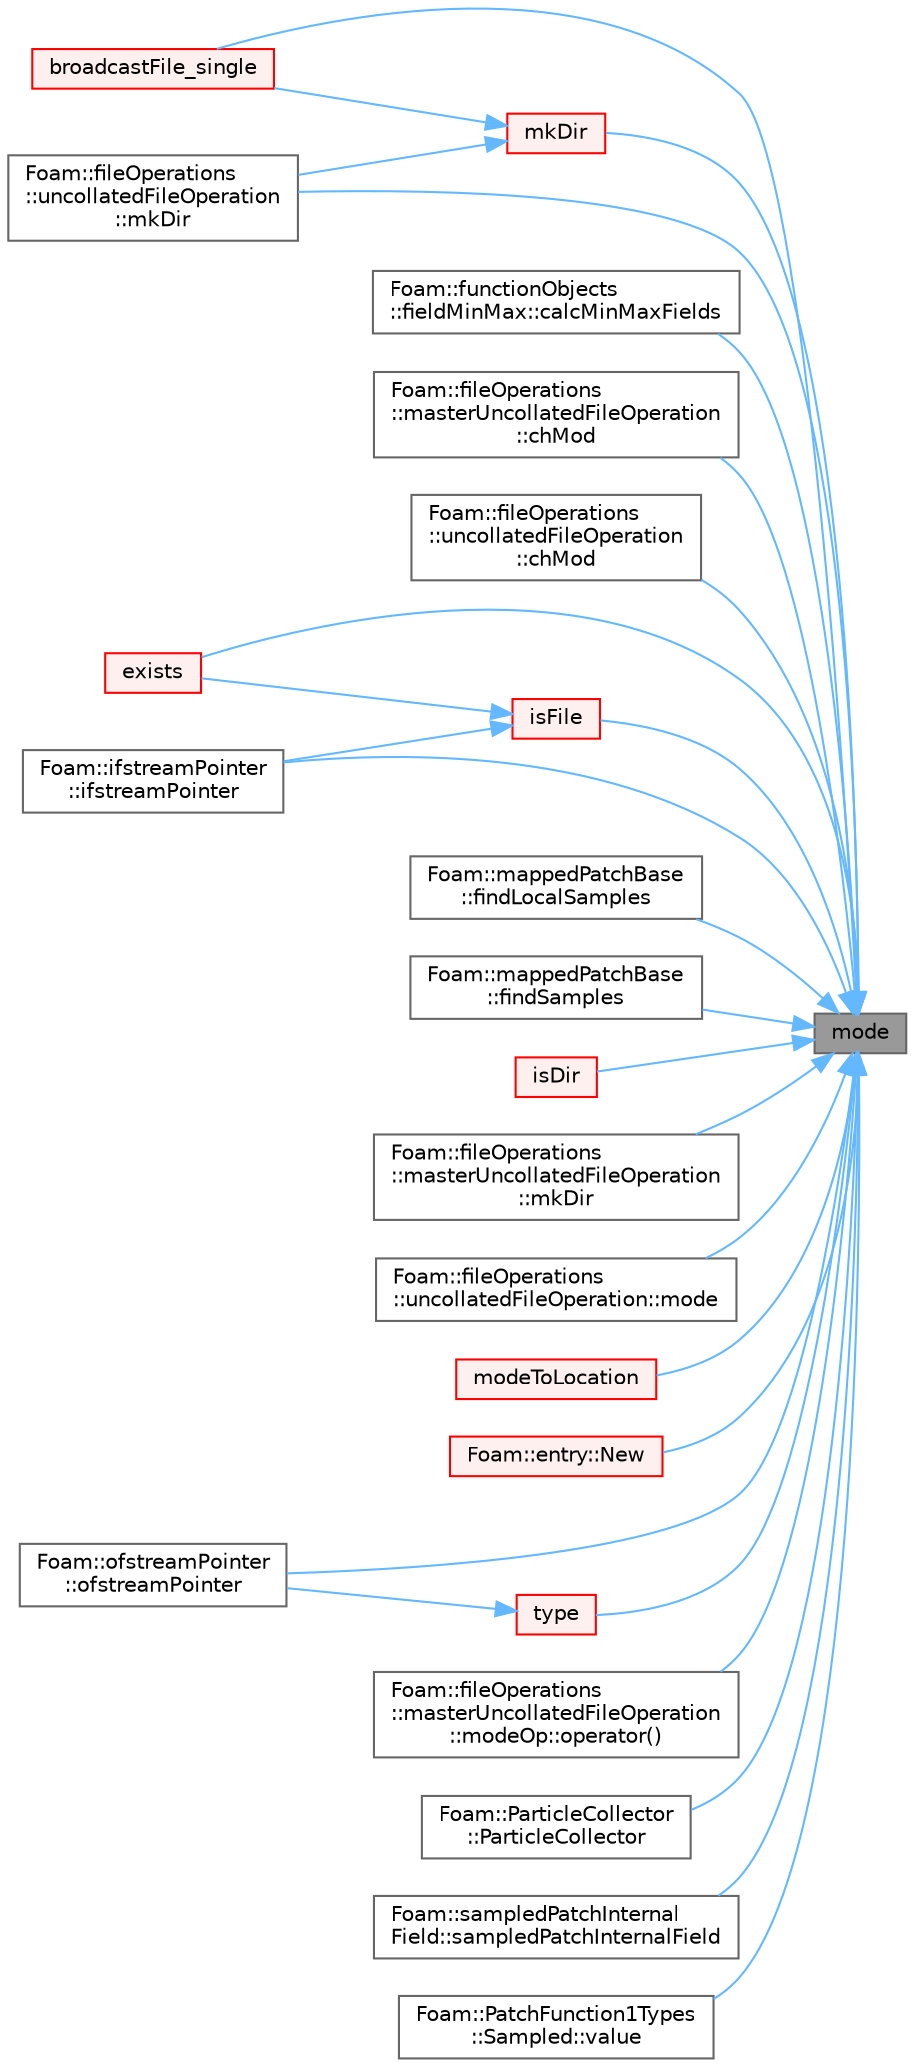 digraph "mode"
{
 // LATEX_PDF_SIZE
  bgcolor="transparent";
  edge [fontname=Helvetica,fontsize=10,labelfontname=Helvetica,labelfontsize=10];
  node [fontname=Helvetica,fontsize=10,shape=box,height=0.2,width=0.4];
  rankdir="RL";
  Node1 [id="Node000001",label="mode",height=0.2,width=0.4,color="gray40", fillcolor="grey60", style="filled", fontcolor="black",tooltip=" "];
  Node1 -> Node2 [id="edge1_Node000001_Node000002",dir="back",color="steelblue1",style="solid",tooltip=" "];
  Node2 [id="Node000002",label="broadcastFile_single",height=0.2,width=0.4,color="red", fillcolor="#FFF0F0", style="filled",URL="$namespaceFoam.html#a9e1742041d8d7e1d573d27fb74330eb6",tooltip=" "];
  Node1 -> Node5 [id="edge2_Node000001_Node000005",dir="back",color="steelblue1",style="solid",tooltip=" "];
  Node5 [id="Node000005",label="Foam::functionObjects\l::fieldMinMax::calcMinMaxFields",height=0.2,width=0.4,color="grey40", fillcolor="white", style="filled",URL="$classFoam_1_1functionObjects_1_1fieldMinMax.html#a6126365ecd734d34bcb4c240e4ce8039",tooltip=" "];
  Node1 -> Node6 [id="edge3_Node000001_Node000006",dir="back",color="steelblue1",style="solid",tooltip=" "];
  Node6 [id="Node000006",label="Foam::fileOperations\l::masterUncollatedFileOperation\l::chMod",height=0.2,width=0.4,color="grey40", fillcolor="white", style="filled",URL="$classFoam_1_1fileOperations_1_1masterUncollatedFileOperation.html#a7a56dd6a3cffb1ceecd45f19c22a8a0f",tooltip=" "];
  Node1 -> Node7 [id="edge4_Node000001_Node000007",dir="back",color="steelblue1",style="solid",tooltip=" "];
  Node7 [id="Node000007",label="Foam::fileOperations\l::uncollatedFileOperation\l::chMod",height=0.2,width=0.4,color="grey40", fillcolor="white", style="filled",URL="$classFoam_1_1fileOperations_1_1uncollatedFileOperation.html#a7a56dd6a3cffb1ceecd45f19c22a8a0f",tooltip=" "];
  Node1 -> Node8 [id="edge5_Node000001_Node000008",dir="back",color="steelblue1",style="solid",tooltip=" "];
  Node8 [id="Node000008",label="exists",height=0.2,width=0.4,color="red", fillcolor="#FFF0F0", style="filled",URL="$namespaceFoam.html#a221d32c3387b58a0645b8432bdf173d8",tooltip=" "];
  Node1 -> Node50 [id="edge6_Node000001_Node000050",dir="back",color="steelblue1",style="solid",tooltip=" "];
  Node50 [id="Node000050",label="Foam::mappedPatchBase\l::findLocalSamples",height=0.2,width=0.4,color="grey40", fillcolor="white", style="filled",URL="$classFoam_1_1mappedPatchBase.html#a4e5828bb190f2550f9460bc1f7a0ba62",tooltip=" "];
  Node1 -> Node51 [id="edge7_Node000001_Node000051",dir="back",color="steelblue1",style="solid",tooltip=" "];
  Node51 [id="Node000051",label="Foam::mappedPatchBase\l::findSamples",height=0.2,width=0.4,color="grey40", fillcolor="white", style="filled",URL="$classFoam_1_1mappedPatchBase.html#a331bcc79e3e1c64deb060a8529788ea7",tooltip=" "];
  Node1 -> Node52 [id="edge8_Node000001_Node000052",dir="back",color="steelblue1",style="solid",tooltip=" "];
  Node52 [id="Node000052",label="Foam::ifstreamPointer\l::ifstreamPointer",height=0.2,width=0.4,color="grey40", fillcolor="white", style="filled",URL="$classFoam_1_1ifstreamPointer.html#a1edc8383fa4858068fea73609a5f2fc8",tooltip=" "];
  Node1 -> Node53 [id="edge9_Node000001_Node000053",dir="back",color="steelblue1",style="solid",tooltip=" "];
  Node53 [id="Node000053",label="isDir",height=0.2,width=0.4,color="red", fillcolor="#FFF0F0", style="filled",URL="$namespaceFoam.html#aeb53e94fd0882811464b5e04683bfb5b",tooltip=" "];
  Node1 -> Node118 [id="edge10_Node000001_Node000118",dir="back",color="steelblue1",style="solid",tooltip=" "];
  Node118 [id="Node000118",label="isFile",height=0.2,width=0.4,color="red", fillcolor="#FFF0F0", style="filled",URL="$namespaceFoam.html#ab92b93858b389be9ee2bc4ef94af9e1f",tooltip=" "];
  Node118 -> Node8 [id="edge11_Node000118_Node000008",dir="back",color="steelblue1",style="solid",tooltip=" "];
  Node118 -> Node52 [id="edge12_Node000118_Node000052",dir="back",color="steelblue1",style="solid",tooltip=" "];
  Node1 -> Node139 [id="edge13_Node000001_Node000139",dir="back",color="steelblue1",style="solid",tooltip=" "];
  Node139 [id="Node000139",label="Foam::fileOperations\l::masterUncollatedFileOperation\l::mkDir",height=0.2,width=0.4,color="grey40", fillcolor="white", style="filled",URL="$classFoam_1_1fileOperations_1_1masterUncollatedFileOperation.html#ace5fab4f613358ec01e2d23ec942d35f",tooltip=" "];
  Node1 -> Node140 [id="edge14_Node000001_Node000140",dir="back",color="steelblue1",style="solid",tooltip=" "];
  Node140 [id="Node000140",label="Foam::fileOperations\l::uncollatedFileOperation\l::mkDir",height=0.2,width=0.4,color="grey40", fillcolor="white", style="filled",URL="$classFoam_1_1fileOperations_1_1uncollatedFileOperation.html#ace5fab4f613358ec01e2d23ec942d35f",tooltip=" "];
  Node1 -> Node141 [id="edge15_Node000001_Node000141",dir="back",color="steelblue1",style="solid",tooltip=" "];
  Node141 [id="Node000141",label="mkDir",height=0.2,width=0.4,color="red", fillcolor="#FFF0F0", style="filled",URL="$namespaceFoam.html#a29d00c4f6f15a72ca273332f74137075",tooltip=" "];
  Node141 -> Node2 [id="edge16_Node000141_Node000002",dir="back",color="steelblue1",style="solid",tooltip=" "];
  Node141 -> Node140 [id="edge17_Node000141_Node000140",dir="back",color="steelblue1",style="solid",tooltip=" "];
  Node1 -> Node210 [id="edge18_Node000001_Node000210",dir="back",color="steelblue1",style="solid",tooltip=" "];
  Node210 [id="Node000210",label="Foam::fileOperations\l::uncollatedFileOperation::mode",height=0.2,width=0.4,color="grey40", fillcolor="white", style="filled",URL="$classFoam_1_1fileOperations_1_1uncollatedFileOperation.html#a37cb5b3e21adb89b48d8c3d701252740",tooltip=" "];
  Node1 -> Node211 [id="edge19_Node000001_Node000211",dir="back",color="steelblue1",style="solid",tooltip=" "];
  Node211 [id="Node000211",label="modeToLocation",height=0.2,width=0.4,color="red", fillcolor="#FFF0F0", style="filled",URL="$namespaceFoam.html#ac4f4a1eaea7af79ea0dbc57e390729ff",tooltip=" "];
  Node1 -> Node218 [id="edge20_Node000001_Node000218",dir="back",color="steelblue1",style="solid",tooltip=" "];
  Node218 [id="Node000218",label="Foam::entry::New",height=0.2,width=0.4,color="red", fillcolor="#FFF0F0", style="filled",URL="$classFoam_1_1entry.html#a705460a905ab9ba956a6e9d759fb51b0",tooltip=" "];
  Node1 -> Node222 [id="edge21_Node000001_Node000222",dir="back",color="steelblue1",style="solid",tooltip=" "];
  Node222 [id="Node000222",label="Foam::ofstreamPointer\l::ofstreamPointer",height=0.2,width=0.4,color="grey40", fillcolor="white", style="filled",URL="$classFoam_1_1ofstreamPointer.html#a4fc31ce38c82b2dbff45d1ffb8b90782",tooltip=" "];
  Node1 -> Node223 [id="edge22_Node000001_Node000223",dir="back",color="steelblue1",style="solid",tooltip=" "];
  Node223 [id="Node000223",label="Foam::fileOperations\l::masterUncollatedFileOperation\l::modeOp::operator()",height=0.2,width=0.4,color="grey40", fillcolor="white", style="filled",URL="$classFoam_1_1fileOperations_1_1masterUncollatedFileOperation_1_1modeOp.html#a07b94fa9225fffb3cd9c7e4fd5095cfe",tooltip=" "];
  Node1 -> Node224 [id="edge23_Node000001_Node000224",dir="back",color="steelblue1",style="solid",tooltip=" "];
  Node224 [id="Node000224",label="Foam::ParticleCollector\l::ParticleCollector",height=0.2,width=0.4,color="grey40", fillcolor="white", style="filled",URL="$classFoam_1_1ParticleCollector.html#a7e033a5ad0d811a2692f6ae9237f85e6",tooltip=" "];
  Node1 -> Node225 [id="edge24_Node000001_Node000225",dir="back",color="steelblue1",style="solid",tooltip=" "];
  Node225 [id="Node000225",label="Foam::sampledPatchInternal\lField::sampledPatchInternalField",height=0.2,width=0.4,color="grey40", fillcolor="white", style="filled",URL="$classFoam_1_1sampledPatchInternalField.html#a3aee63f01712c7a45299253ce06e5b1d",tooltip=" "];
  Node1 -> Node226 [id="edge25_Node000001_Node000226",dir="back",color="steelblue1",style="solid",tooltip=" "];
  Node226 [id="Node000226",label="type",height=0.2,width=0.4,color="red", fillcolor="#FFF0F0", style="filled",URL="$namespaceFoam.html#a69e2e8a647a7073be8ce6437c0aff762",tooltip=" "];
  Node226 -> Node222 [id="edge26_Node000226_Node000222",dir="back",color="steelblue1",style="solid",tooltip=" "];
  Node1 -> Node1264 [id="edge27_Node000001_Node001264",dir="back",color="steelblue1",style="solid",tooltip=" "];
  Node1264 [id="Node001264",label="Foam::PatchFunction1Types\l::Sampled::value",height=0.2,width=0.4,color="grey40", fillcolor="white", style="filled",URL="$classFoam_1_1PatchFunction1Types_1_1Sampled.html#a5ba92171a33f8dfcfd2fd16c819f8a19",tooltip=" "];
}
